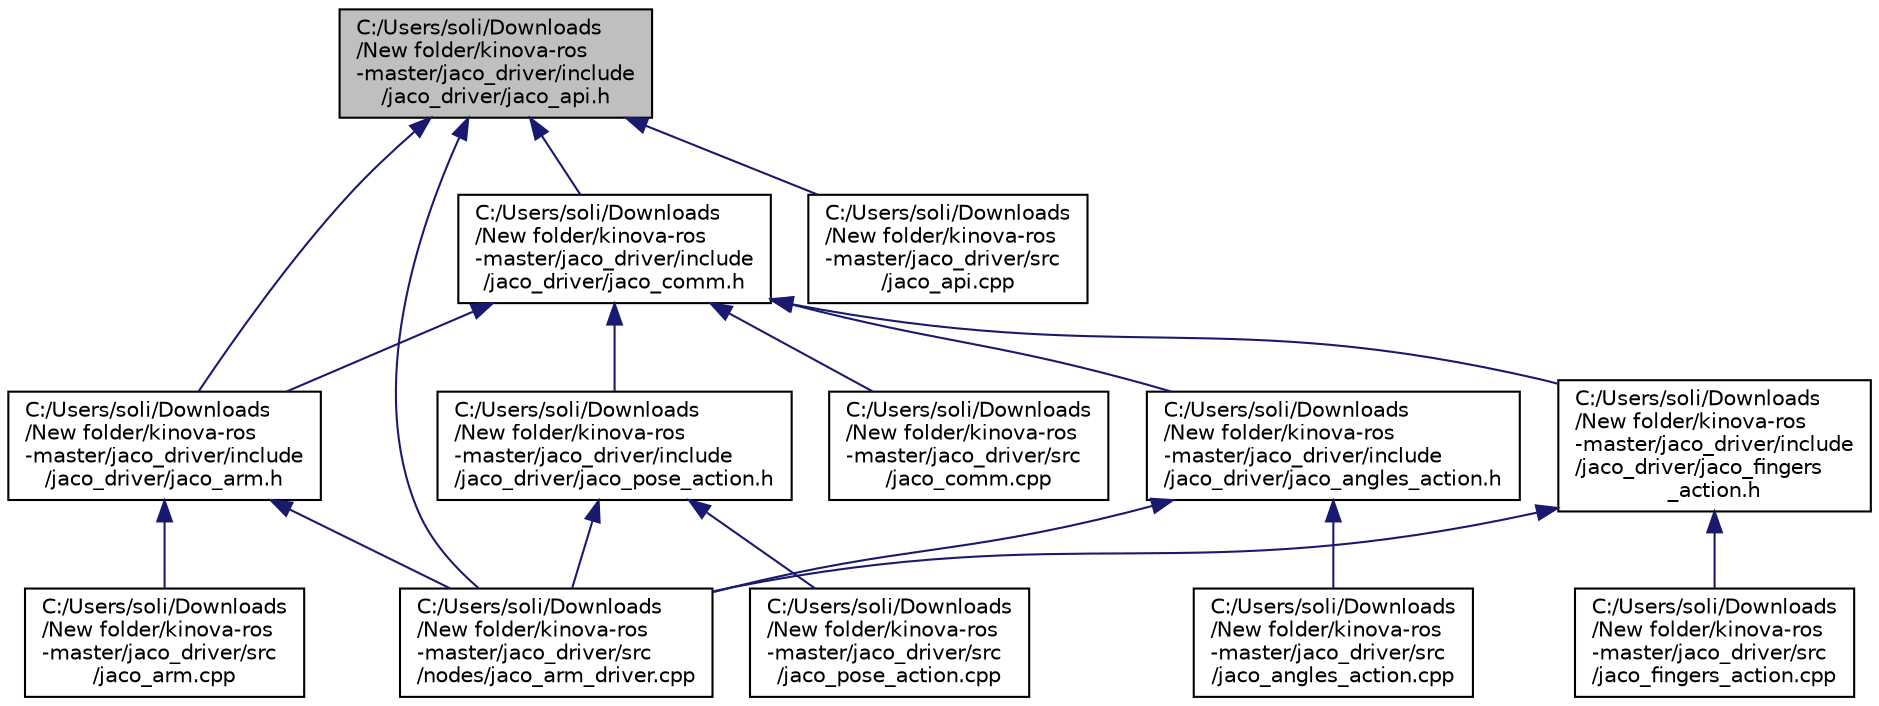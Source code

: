 digraph "C:/Users/soli/Downloads/New folder/kinova-ros-master/jaco_driver/include/jaco_driver/jaco_api.h"
{
  edge [fontname="Helvetica",fontsize="10",labelfontname="Helvetica",labelfontsize="10"];
  node [fontname="Helvetica",fontsize="10",shape=record];
  Node1 [label="C:/Users/soli/Downloads\l/New folder/kinova-ros\l-master/jaco_driver/include\l/jaco_driver/jaco_api.h",height=0.2,width=0.4,color="black", fillcolor="grey75", style="filled", fontcolor="black"];
  Node1 -> Node2 [dir="back",color="midnightblue",fontsize="10",style="solid"];
  Node2 [label="C:/Users/soli/Downloads\l/New folder/kinova-ros\l-master/jaco_driver/include\l/jaco_driver/jaco_arm.h",height=0.2,width=0.4,color="black", fillcolor="white", style="filled",URL="$jaco__arm_8h.html"];
  Node2 -> Node3 [dir="back",color="midnightblue",fontsize="10",style="solid"];
  Node3 [label="C:/Users/soli/Downloads\l/New folder/kinova-ros\l-master/jaco_driver/src\l/jaco_arm.cpp",height=0.2,width=0.4,color="black", fillcolor="white", style="filled",URL="$jaco__arm_8cpp.html"];
  Node2 -> Node4 [dir="back",color="midnightblue",fontsize="10",style="solid"];
  Node4 [label="C:/Users/soli/Downloads\l/New folder/kinova-ros\l-master/jaco_driver/src\l/nodes/jaco_arm_driver.cpp",height=0.2,width=0.4,color="black", fillcolor="white", style="filled",URL="$jaco__arm__driver_8cpp.html"];
  Node1 -> Node5 [dir="back",color="midnightblue",fontsize="10",style="solid"];
  Node5 [label="C:/Users/soli/Downloads\l/New folder/kinova-ros\l-master/jaco_driver/include\l/jaco_driver/jaco_comm.h",height=0.2,width=0.4,color="black", fillcolor="white", style="filled",URL="$jaco__comm_8h.html"];
  Node5 -> Node6 [dir="back",color="midnightblue",fontsize="10",style="solid"];
  Node6 [label="C:/Users/soli/Downloads\l/New folder/kinova-ros\l-master/jaco_driver/include\l/jaco_driver/jaco_angles_action.h",height=0.2,width=0.4,color="black", fillcolor="white", style="filled",URL="$jaco__angles__action_8h.html"];
  Node6 -> Node7 [dir="back",color="midnightblue",fontsize="10",style="solid"];
  Node7 [label="C:/Users/soli/Downloads\l/New folder/kinova-ros\l-master/jaco_driver/src\l/jaco_angles_action.cpp",height=0.2,width=0.4,color="black", fillcolor="white", style="filled",URL="$jaco__angles__action_8cpp.html"];
  Node6 -> Node4 [dir="back",color="midnightblue",fontsize="10",style="solid"];
  Node5 -> Node2 [dir="back",color="midnightblue",fontsize="10",style="solid"];
  Node5 -> Node8 [dir="back",color="midnightblue",fontsize="10",style="solid"];
  Node8 [label="C:/Users/soli/Downloads\l/New folder/kinova-ros\l-master/jaco_driver/include\l/jaco_driver/jaco_fingers\l_action.h",height=0.2,width=0.4,color="black", fillcolor="white", style="filled",URL="$jaco__fingers__action_8h.html"];
  Node8 -> Node9 [dir="back",color="midnightblue",fontsize="10",style="solid"];
  Node9 [label="C:/Users/soli/Downloads\l/New folder/kinova-ros\l-master/jaco_driver/src\l/jaco_fingers_action.cpp",height=0.2,width=0.4,color="black", fillcolor="white", style="filled",URL="$jaco__fingers__action_8cpp.html"];
  Node8 -> Node4 [dir="back",color="midnightblue",fontsize="10",style="solid"];
  Node5 -> Node10 [dir="back",color="midnightblue",fontsize="10",style="solid"];
  Node10 [label="C:/Users/soli/Downloads\l/New folder/kinova-ros\l-master/jaco_driver/include\l/jaco_driver/jaco_pose_action.h",height=0.2,width=0.4,color="black", fillcolor="white", style="filled",URL="$jaco__pose__action_8h.html"];
  Node10 -> Node11 [dir="back",color="midnightblue",fontsize="10",style="solid"];
  Node11 [label="C:/Users/soli/Downloads\l/New folder/kinova-ros\l-master/jaco_driver/src\l/jaco_pose_action.cpp",height=0.2,width=0.4,color="black", fillcolor="white", style="filled",URL="$jaco__pose__action_8cpp.html"];
  Node10 -> Node4 [dir="back",color="midnightblue",fontsize="10",style="solid"];
  Node5 -> Node12 [dir="back",color="midnightblue",fontsize="10",style="solid"];
  Node12 [label="C:/Users/soli/Downloads\l/New folder/kinova-ros\l-master/jaco_driver/src\l/jaco_comm.cpp",height=0.2,width=0.4,color="black", fillcolor="white", style="filled",URL="$jaco__comm_8cpp.html"];
  Node1 -> Node13 [dir="back",color="midnightblue",fontsize="10",style="solid"];
  Node13 [label="C:/Users/soli/Downloads\l/New folder/kinova-ros\l-master/jaco_driver/src\l/jaco_api.cpp",height=0.2,width=0.4,color="black", fillcolor="white", style="filled",URL="$jaco__api_8cpp.html"];
  Node1 -> Node4 [dir="back",color="midnightblue",fontsize="10",style="solid"];
}
